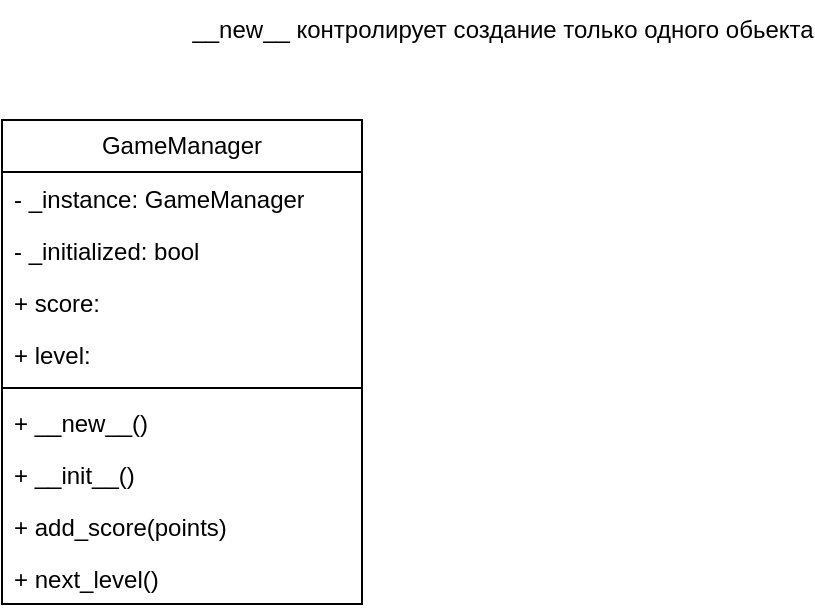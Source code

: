 <mxfile version="28.1.2">
  <diagram name="Page-1" id="2q8_S_uX2vfqdtB_nWGL">
    <mxGraphModel dx="428" dy="572" grid="1" gridSize="10" guides="1" tooltips="1" connect="1" arrows="1" fold="1" page="1" pageScale="1" pageWidth="850" pageHeight="1100" math="0" shadow="0">
      <root>
        <mxCell id="0" />
        <mxCell id="1" parent="0" />
        <mxCell id="aNYnqM25nAz6HMx4QBYe-1" value="GameManager" style="swimlane;fontStyle=0;childLayout=stackLayout;horizontal=1;startSize=26;fillColor=none;horizontalStack=0;resizeParent=1;resizeParentMax=0;resizeLast=0;collapsible=1;marginBottom=0;whiteSpace=wrap;html=1;" vertex="1" parent="1">
          <mxGeometry x="150" y="170" width="180" height="242" as="geometry" />
        </mxCell>
        <mxCell id="aNYnqM25nAz6HMx4QBYe-2" value="- _instance: GameManager" style="text;strokeColor=none;fillColor=none;align=left;verticalAlign=top;spacingLeft=4;spacingRight=4;overflow=hidden;rotatable=0;points=[[0,0.5],[1,0.5]];portConstraint=eastwest;whiteSpace=wrap;html=1;" vertex="1" parent="aNYnqM25nAz6HMx4QBYe-1">
          <mxGeometry y="26" width="180" height="26" as="geometry" />
        </mxCell>
        <mxCell id="aNYnqM25nAz6HMx4QBYe-3" value="- _initialized: bool" style="text;strokeColor=none;fillColor=none;align=left;verticalAlign=top;spacingLeft=4;spacingRight=4;overflow=hidden;rotatable=0;points=[[0,0.5],[1,0.5]];portConstraint=eastwest;whiteSpace=wrap;html=1;" vertex="1" parent="aNYnqM25nAz6HMx4QBYe-1">
          <mxGeometry y="52" width="180" height="26" as="geometry" />
        </mxCell>
        <mxCell id="aNYnqM25nAz6HMx4QBYe-4" value="&lt;div&gt;+ score:&amp;nbsp;&lt;/div&gt;&lt;div&gt;&lt;br&gt;&lt;/div&gt;" style="text;strokeColor=none;fillColor=none;align=left;verticalAlign=top;spacingLeft=4;spacingRight=4;overflow=hidden;rotatable=0;points=[[0,0.5],[1,0.5]];portConstraint=eastwest;whiteSpace=wrap;html=1;" vertex="1" parent="aNYnqM25nAz6HMx4QBYe-1">
          <mxGeometry y="78" width="180" height="26" as="geometry" />
        </mxCell>
        <mxCell id="aNYnqM25nAz6HMx4QBYe-9" value="+ level:&amp;nbsp;" style="text;strokeColor=none;fillColor=none;align=left;verticalAlign=top;spacingLeft=4;spacingRight=4;overflow=hidden;rotatable=0;points=[[0,0.5],[1,0.5]];portConstraint=eastwest;whiteSpace=wrap;html=1;" vertex="1" parent="aNYnqM25nAz6HMx4QBYe-1">
          <mxGeometry y="104" width="180" height="26" as="geometry" />
        </mxCell>
        <mxCell id="aNYnqM25nAz6HMx4QBYe-5" value="" style="line;strokeWidth=1;fillColor=none;align=left;verticalAlign=middle;spacingTop=-1;spacingLeft=3;spacingRight=3;rotatable=0;labelPosition=right;points=[];portConstraint=eastwest;strokeColor=inherit;" vertex="1" parent="aNYnqM25nAz6HMx4QBYe-1">
          <mxGeometry y="130" width="180" height="8" as="geometry" />
        </mxCell>
        <mxCell id="aNYnqM25nAz6HMx4QBYe-6" value="+ __new__()" style="text;strokeColor=none;fillColor=none;align=left;verticalAlign=top;spacingLeft=4;spacingRight=4;overflow=hidden;rotatable=0;points=[[0,0.5],[1,0.5]];portConstraint=eastwest;whiteSpace=wrap;html=1;" vertex="1" parent="aNYnqM25nAz6HMx4QBYe-1">
          <mxGeometry y="138" width="180" height="26" as="geometry" />
        </mxCell>
        <mxCell id="aNYnqM25nAz6HMx4QBYe-10" value="+ __init__()" style="text;strokeColor=none;fillColor=none;align=left;verticalAlign=top;spacingLeft=4;spacingRight=4;overflow=hidden;rotatable=0;points=[[0,0.5],[1,0.5]];portConstraint=eastwest;whiteSpace=wrap;html=1;" vertex="1" parent="aNYnqM25nAz6HMx4QBYe-1">
          <mxGeometry y="164" width="180" height="26" as="geometry" />
        </mxCell>
        <mxCell id="aNYnqM25nAz6HMx4QBYe-11" value="+ add_score(points)" style="text;strokeColor=none;fillColor=none;align=left;verticalAlign=top;spacingLeft=4;spacingRight=4;overflow=hidden;rotatable=0;points=[[0,0.5],[1,0.5]];portConstraint=eastwest;whiteSpace=wrap;html=1;" vertex="1" parent="aNYnqM25nAz6HMx4QBYe-1">
          <mxGeometry y="190" width="180" height="26" as="geometry" />
        </mxCell>
        <mxCell id="aNYnqM25nAz6HMx4QBYe-12" value="+ next_level()" style="text;strokeColor=none;fillColor=none;align=left;verticalAlign=top;spacingLeft=4;spacingRight=4;overflow=hidden;rotatable=0;points=[[0,0.5],[1,0.5]];portConstraint=eastwest;whiteSpace=wrap;html=1;" vertex="1" parent="aNYnqM25nAz6HMx4QBYe-1">
          <mxGeometry y="216" width="180" height="26" as="geometry" />
        </mxCell>
        <mxCell id="aNYnqM25nAz6HMx4QBYe-13" value="__new__ контролирует создание только одного обьекта" style="text;html=1;align=center;verticalAlign=middle;resizable=0;points=[];autosize=1;strokeColor=none;fillColor=none;" vertex="1" parent="1">
          <mxGeometry x="250" y="110" width="300" height="30" as="geometry" />
        </mxCell>
      </root>
    </mxGraphModel>
  </diagram>
</mxfile>
